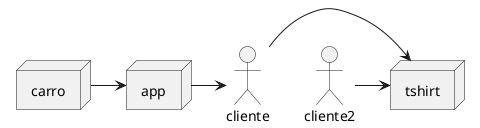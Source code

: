 @startuml
actor cliente
actor cliente2
node app
node carro
node tshirt

carro -> app
app -> cliente
cliente -> tshirt
cliente2 -> tshirt
@enduml
